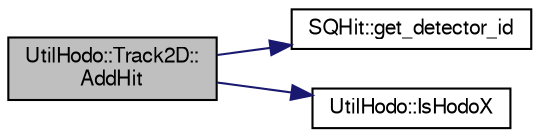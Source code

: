 digraph "UtilHodo::Track2D::AddHit"
{
  bgcolor="transparent";
  edge [fontname="FreeSans",fontsize="10",labelfontname="FreeSans",labelfontsize="10"];
  node [fontname="FreeSans",fontsize="10",shape=record];
  rankdir="LR";
  Node1 [label="UtilHodo::Track2D::\lAddHit",height=0.2,width=0.4,color="black", fillcolor="grey75", style="filled" fontcolor="black"];
  Node1 -> Node2 [color="midnightblue",fontsize="10",style="solid",fontname="FreeSans"];
  Node2 [label="SQHit::get_detector_id",height=0.2,width=0.4,color="black",URL="$de/d79/classSQHit.html#acae7667f8a85fd1de5ae611b8c51fb33"];
  Node1 -> Node3 [color="midnightblue",fontsize="10",style="solid",fontname="FreeSans"];
  Node3 [label="UtilHodo::IsHodoX",height=0.2,width=0.4,color="black",URL="$d9/d7c/namespaceUtilHodo.html#a906f7d1e74309feb5f78e67f83252e09"];
}
